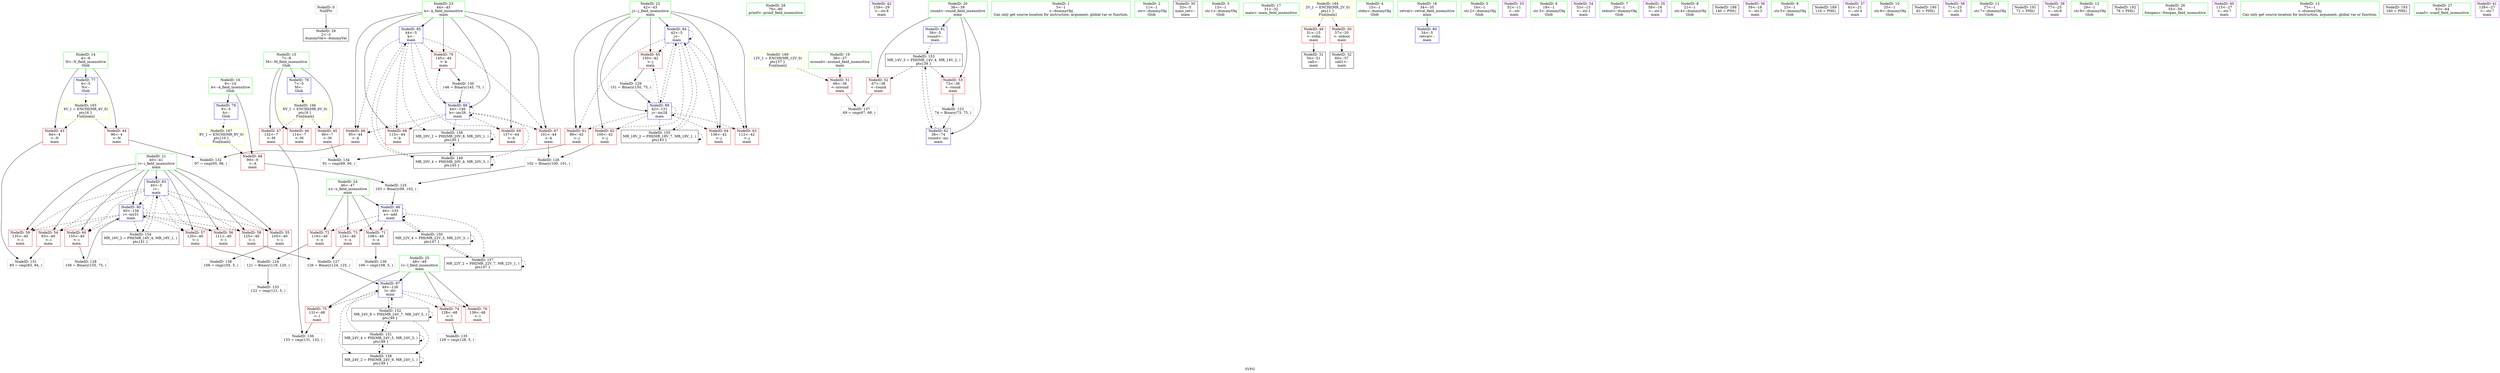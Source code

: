 digraph "SVFG" {
	label="SVFG";

	Node0x55e4366a1030 [shape=record,color=grey,label="{NodeID: 0\nNullPtr}"];
	Node0x55e4366a1030 -> Node0x55e4366babe0[style=solid];
	Node0x55e4366a11d0 [shape=record,color=green,label="{NodeID: 14\n4\<--6\nN\<--N_field_insensitive\nGlob }"];
	Node0x55e4366a11d0 -> Node0x55e4366bb770[style=solid];
	Node0x55e4366a11d0 -> Node0x55e4366bb840[style=solid];
	Node0x55e4366a11d0 -> Node0x55e4366be330[style=solid];
	Node0x55e4366bab20 [shape=record,color=green,label="{NodeID: 28\n79\<--80\nprintf\<--printf_field_insensitive\n}"];
	Node0x55e4366c1290 [shape=record,color=grey,label="{NodeID: 125\n103 = Binary(99, 102, )\n}"];
	Node0x55e4366c1290 -> Node0x55e4366beb10[style=solid];
	Node0x55e4366bb6a0 [shape=record,color=purple,label="{NodeID: 42\n159\<--29\n\<--.str.8\nmain\n}"];
	Node0x55e4366bc850 [shape=record,color=grey,label="{NodeID: 139\n109 = cmp(108, 5, )\n}"];
	Node0x55e4366bd220 [shape=record,color=red,label="{NodeID: 56\n111\<--40\n\<--i\nmain\n}"];
	Node0x55e4366cb510 [shape=record,color=black,label="{NodeID: 153\nMR_14V_3 = PHI(MR_14V_4, MR_14V_2, )\npts\{39 \}\n}"];
	Node0x55e4366cb510 -> Node0x55e4366bcee0[style=dashed];
	Node0x55e4366cb510 -> Node0x55e4366bcfb0[style=dashed];
	Node0x55e4366cb510 -> Node0x55e4366be7d0[style=dashed];
	Node0x55e4366bdd80 [shape=record,color=red,label="{NodeID: 70\n145\<--44\n\<--k\nmain\n}"];
	Node0x55e4366bdd80 -> Node0x55e4366c1a10[style=solid];
	Node0x55e4366cf8f0 [shape=record,color=yellow,style=double,label="{NodeID: 167\n8V_1 = ENCHI(MR_8V_0)\npts\{10 \}\nFun[main]}"];
	Node0x55e4366cf8f0 -> Node0x55e4366bcba0[style=dashed];
	Node0x55e4366be970 [shape=record,color=blue,label="{NodeID: 84\n42\<--5\nj\<--\nmain\n}"];
	Node0x55e4366be970 -> Node0x55e4366bd630[style=dashed];
	Node0x55e4366be970 -> Node0x55e4366bd700[style=dashed];
	Node0x55e4366be970 -> Node0x55e4366bd7d0[style=dashed];
	Node0x55e4366be970 -> Node0x55e4366bd8a0[style=dashed];
	Node0x55e4366be970 -> Node0x55e4366bd970[style=dashed];
	Node0x55e4366be970 -> Node0x55e4366be970[style=dashed];
	Node0x55e4366be970 -> Node0x55e4366bed80[style=dashed];
	Node0x55e4366be970 -> Node0x55e4366cbf10[style=dashed];
	Node0x55e4366a1980 [shape=record,color=green,label="{NodeID: 1\n5\<--1\n\<--dummyObj\nCan only get source location for instruction, argument, global var or function.}"];
	Node0x55e4366a12a0 [shape=record,color=green,label="{NodeID: 15\n7\<--8\nM\<--M_field_insensitive\nGlob }"];
	Node0x55e4366a12a0 -> Node0x55e4366bb910[style=solid];
	Node0x55e4366a12a0 -> Node0x55e4366bb9e0[style=solid];
	Node0x55e4366a12a0 -> Node0x55e4366bbab0[style=solid];
	Node0x55e4366a12a0 -> Node0x55e4366be430[style=solid];
	Node0x55e4366babe0 [shape=record,color=black,label="{NodeID: 29\n2\<--3\ndummyVal\<--dummyVal\n}"];
	Node0x55e4366c1410 [shape=record,color=grey,label="{NodeID: 126\n102 = Binary(100, 101, )\n}"];
	Node0x55e4366c1410 -> Node0x55e4366c1290[style=solid];
	Node0x55e4366bb770 [shape=record,color=red,label="{NodeID: 43\n84\<--4\n\<--N\nmain\n}"];
	Node0x55e4366bb770 -> Node0x55e4366c1b90[style=solid];
	Node0x55e4366bd2f0 [shape=record,color=red,label="{NodeID: 57\n120\<--40\n\<--i\nmain\n}"];
	Node0x55e4366bd2f0 -> Node0x55e4366c1110[style=solid];
	Node0x55e4366cba10 [shape=record,color=black,label="{NodeID: 154\nMR_16V_2 = PHI(MR_16V_4, MR_16V_1, )\npts\{41 \}\n}"];
	Node0x55e4366cba10 -> Node0x55e4366be8a0[style=dashed];
	Node0x55e4366bde50 [shape=record,color=red,label="{NodeID: 71\n108\<--46\n\<--x\nmain\n}"];
	Node0x55e4366bde50 -> Node0x55e4366bc850[style=solid];
	Node0x55e4366bea40 [shape=record,color=blue,label="{NodeID: 85\n44\<--5\nk\<--\nmain\n}"];
	Node0x55e4366bea40 -> Node0x55e4366bda40[style=dashed];
	Node0x55e4366bea40 -> Node0x55e4366bdb10[style=dashed];
	Node0x55e4366bea40 -> Node0x55e4366bdbe0[style=dashed];
	Node0x55e4366bea40 -> Node0x55e4366bdcb0[style=dashed];
	Node0x55e4366bea40 -> Node0x55e4366bdd80[style=dashed];
	Node0x55e4366bea40 -> Node0x55e4366becb0[style=dashed];
	Node0x55e4366bea40 -> Node0x55e4366ca110[style=dashed];
	Node0x55e4366bea40 -> Node0x55e4366cc410[style=dashed];
	Node0x55e4366a1450 [shape=record,color=green,label="{NodeID: 2\n11\<--1\n.str\<--dummyObj\nGlob }"];
	Node0x55e4366a13a0 [shape=record,color=green,label="{NodeID: 16\n9\<--10\nA\<--A_field_insensitive\nGlob }"];
	Node0x55e4366a13a0 -> Node0x55e4366bcba0[style=solid];
	Node0x55e4366a13a0 -> Node0x55e4366be530[style=solid];
	Node0x55e4366bace0 [shape=record,color=black,label="{NodeID: 30\n33\<--5\nmain_ret\<--\nmain\n}"];
	Node0x55e4366c1590 [shape=record,color=grey,label="{NodeID: 127\n126 = Binary(124, 125, )\n}"];
	Node0x55e4366c1590 -> Node0x55e4366bebe0[style=solid];
	Node0x55e4366bb840 [shape=record,color=red,label="{NodeID: 44\n96\<--4\n\<--N\nmain\n}"];
	Node0x55e4366bb840 -> Node0x55e4366c1d10[style=solid];
	Node0x55e4366bd3c0 [shape=record,color=red,label="{NodeID: 58\n125\<--40\n\<--i\nmain\n}"];
	Node0x55e4366bd3c0 -> Node0x55e4366c1590[style=solid];
	Node0x55e4366cbf10 [shape=record,color=black,label="{NodeID: 155\nMR_18V_2 = PHI(MR_18V_7, MR_18V_1, )\npts\{43 \}\n}"];
	Node0x55e4366cbf10 -> Node0x55e4366be970[style=dashed];
	Node0x55e4366cbf10 -> Node0x55e4366cbf10[style=dashed];
	Node0x55e4366bdf20 [shape=record,color=red,label="{NodeID: 72\n119\<--46\n\<--x\nmain\n}"];
	Node0x55e4366bdf20 -> Node0x55e4366c1110[style=solid];
	Node0x55e4366cfab0 [shape=record,color=yellow,style=double,label="{NodeID: 169\n12V_1 = ENCHI(MR_12V_0)\npts\{37 \}\nFun[main]}"];
	Node0x55e4366cfab0 -> Node0x55e4366bce10[style=dashed];
	Node0x55e4366beb10 [shape=record,color=blue,label="{NodeID: 86\n46\<--103\nx\<--add\nmain\n}"];
	Node0x55e4366beb10 -> Node0x55e4366bde50[style=dashed];
	Node0x55e4366beb10 -> Node0x55e4366bdf20[style=dashed];
	Node0x55e4366beb10 -> Node0x55e4366bdff0[style=dashed];
	Node0x55e4366beb10 -> Node0x55e4366beb10[style=dashed];
	Node0x55e4366beb10 -> Node0x55e4366ca610[style=dashed];
	Node0x55e4366beb10 -> Node0x55e4366cc910[style=dashed];
	Node0x55e43669fef0 [shape=record,color=green,label="{NodeID: 3\n13\<--1\n.str.1\<--dummyObj\nGlob }"];
	Node0x55e4366a04d0 [shape=record,color=green,label="{NodeID: 17\n31\<--32\nmain\<--main_field_insensitive\n}"];
	Node0x55e4366badb0 [shape=record,color=black,label="{NodeID: 31\n54\<--51\ncall\<--\nmain\n}"];
	Node0x55e4366c1710 [shape=record,color=grey,label="{NodeID: 128\n156 = Binary(155, 75, )\n}"];
	Node0x55e4366c1710 -> Node0x55e4366bee50[style=solid];
	Node0x55e4366bb910 [shape=record,color=red,label="{NodeID: 45\n90\<--7\n\<--M\nmain\n}"];
	Node0x55e4366bb910 -> Node0x55e4366c2010[style=solid];
	Node0x55e4366bd490 [shape=record,color=red,label="{NodeID: 59\n135\<--40\n\<--i\nmain\n}"];
	Node0x55e4366cc410 [shape=record,color=black,label="{NodeID: 156\nMR_20V_2 = PHI(MR_20V_8, MR_20V_1, )\npts\{45 \}\n}"];
	Node0x55e4366cc410 -> Node0x55e4366ca110[style=dashed];
	Node0x55e4366cc410 -> Node0x55e4366cc410[style=dashed];
	Node0x55e4366bdff0 [shape=record,color=red,label="{NodeID: 73\n124\<--46\n\<--x\nmain\n}"];
	Node0x55e4366bdff0 -> Node0x55e4366c1590[style=solid];
	Node0x55e4366bebe0 [shape=record,color=blue,label="{NodeID: 87\n48\<--126\nl\<--div\nmain\n}"];
	Node0x55e4366bebe0 -> Node0x55e4366be0c0[style=dashed];
	Node0x55e4366bebe0 -> Node0x55e4366be190[style=dashed];
	Node0x55e4366bebe0 -> Node0x55e4366be260[style=dashed];
	Node0x55e4366bebe0 -> Node0x55e4366cb010[style=dashed];
	Node0x55e4366bebe0 -> Node0x55e4366cce10[style=dashed];
	Node0x55e43669fda0 [shape=record,color=green,label="{NodeID: 4\n15\<--1\nstdin\<--dummyObj\nGlob }"];
	Node0x55e4366a05d0 [shape=record,color=green,label="{NodeID: 18\n34\<--35\nretval\<--retval_field_insensitive\nmain\n}"];
	Node0x55e4366a05d0 -> Node0x55e4366be630[style=solid];
	Node0x55e4366bae80 [shape=record,color=black,label="{NodeID: 32\n60\<--57\ncall1\<--\nmain\n}"];
	Node0x55e4366c1890 [shape=record,color=grey,label="{NodeID: 129\n151 = Binary(150, 75, )\n}"];
	Node0x55e4366c1890 -> Node0x55e4366bed80[style=solid];
	Node0x55e4366bb9e0 [shape=record,color=red,label="{NodeID: 46\n114\<--7\n\<--M\nmain\n}"];
	Node0x55e4366bd560 [shape=record,color=red,label="{NodeID: 60\n155\<--40\n\<--i\nmain\n}"];
	Node0x55e4366bd560 -> Node0x55e4366c1710[style=solid];
	Node0x55e4366cc910 [shape=record,color=black,label="{NodeID: 157\nMR_22V_2 = PHI(MR_22V_7, MR_22V_1, )\npts\{47 \}\n}"];
	Node0x55e4366cc910 -> Node0x55e4366ca610[style=dashed];
	Node0x55e4366cc910 -> Node0x55e4366cc910[style=dashed];
	Node0x55e4366be0c0 [shape=record,color=red,label="{NodeID: 74\n128\<--48\n\<--l\nmain\n}"];
	Node0x55e4366be0c0 -> Node0x55e4366c2190[style=solid];
	Node0x55e4366becb0 [shape=record,color=blue,label="{NodeID: 88\n44\<--146\nk\<--inc26\nmain\n}"];
	Node0x55e4366becb0 -> Node0x55e4366bda40[style=dashed];
	Node0x55e4366becb0 -> Node0x55e4366bdb10[style=dashed];
	Node0x55e4366becb0 -> Node0x55e4366bdbe0[style=dashed];
	Node0x55e4366becb0 -> Node0x55e4366bdcb0[style=dashed];
	Node0x55e4366becb0 -> Node0x55e4366bdd80[style=dashed];
	Node0x55e4366becb0 -> Node0x55e4366becb0[style=dashed];
	Node0x55e4366becb0 -> Node0x55e4366ca110[style=dashed];
	Node0x55e4366becb0 -> Node0x55e4366cc410[style=dashed];
	Node0x55e4366a0070 [shape=record,color=green,label="{NodeID: 5\n16\<--1\n.str.2\<--dummyObj\nGlob }"];
	Node0x55e4366a06a0 [shape=record,color=green,label="{NodeID: 19\n36\<--37\nnround\<--nround_field_insensitive\nmain\n}"];
	Node0x55e4366a06a0 -> Node0x55e4366bce10[style=solid];
	Node0x55e4366baf50 [shape=record,color=purple,label="{NodeID: 33\n52\<--11\n\<--.str\nmain\n}"];
	Node0x55e4366c1a10 [shape=record,color=grey,label="{NodeID: 130\n146 = Binary(145, 75, )\n}"];
	Node0x55e4366c1a10 -> Node0x55e4366becb0[style=solid];
	Node0x55e4366bbab0 [shape=record,color=red,label="{NodeID: 47\n132\<--7\n\<--M\nmain\n}"];
	Node0x55e4366bbab0 -> Node0x55e4366bc3d0[style=solid];
	Node0x55e4366bd630 [shape=record,color=red,label="{NodeID: 61\n89\<--42\n\<--j\nmain\n}"];
	Node0x55e4366bd630 -> Node0x55e4366c2010[style=solid];
	Node0x55e4366cce10 [shape=record,color=black,label="{NodeID: 158\nMR_24V_2 = PHI(MR_24V_9, MR_24V_1, )\npts\{49 \}\n}"];
	Node0x55e4366cce10 -> Node0x55e4366cab10[style=dashed];
	Node0x55e4366cce10 -> Node0x55e4366cce10[style=dashed];
	Node0x55e4366be190 [shape=record,color=red,label="{NodeID: 75\n131\<--48\n\<--l\nmain\n}"];
	Node0x55e4366be190 -> Node0x55e4366bc3d0[style=solid];
	Node0x55e4366bed80 [shape=record,color=blue,label="{NodeID: 89\n42\<--151\nj\<--inc28\nmain\n}"];
	Node0x55e4366bed80 -> Node0x55e4366bd630[style=dashed];
	Node0x55e4366bed80 -> Node0x55e4366bd700[style=dashed];
	Node0x55e4366bed80 -> Node0x55e4366bd7d0[style=dashed];
	Node0x55e4366bed80 -> Node0x55e4366bd8a0[style=dashed];
	Node0x55e4366bed80 -> Node0x55e4366bd970[style=dashed];
	Node0x55e4366bed80 -> Node0x55e4366be970[style=dashed];
	Node0x55e4366bed80 -> Node0x55e4366bed80[style=dashed];
	Node0x55e4366bed80 -> Node0x55e4366cbf10[style=dashed];
	Node0x55e4366a0100 [shape=record,color=green,label="{NodeID: 6\n18\<--1\n.str.3\<--dummyObj\nGlob }"];
	Node0x55e4366a0770 [shape=record,color=green,label="{NodeID: 20\n38\<--39\nround\<--round_field_insensitive\nmain\n}"];
	Node0x55e4366a0770 -> Node0x55e4366bcee0[style=solid];
	Node0x55e4366a0770 -> Node0x55e4366bcfb0[style=solid];
	Node0x55e4366a0770 -> Node0x55e4366be700[style=solid];
	Node0x55e4366a0770 -> Node0x55e4366be7d0[style=solid];
	Node0x55e4366bb020 [shape=record,color=purple,label="{NodeID: 34\n53\<--13\n\<--.str.1\nmain\n}"];
	Node0x55e4366c1b90 [shape=record,color=grey,label="{NodeID: 131\n85 = cmp(83, 84, )\n}"];
	Node0x55e4366bcba0 [shape=record,color=red,label="{NodeID: 48\n99\<--9\n\<--A\nmain\n}"];
	Node0x55e4366bcba0 -> Node0x55e4366c1290[style=solid];
	Node0x55e4366bd700 [shape=record,color=red,label="{NodeID: 62\n100\<--42\n\<--j\nmain\n}"];
	Node0x55e4366bd700 -> Node0x55e4366c1410[style=solid];
	Node0x55e4366be260 [shape=record,color=red,label="{NodeID: 76\n138\<--48\n\<--l\nmain\n}"];
	Node0x55e4366bee50 [shape=record,color=blue,label="{NodeID: 90\n40\<--156\ni\<--inc31\nmain\n}"];
	Node0x55e4366bee50 -> Node0x55e4366bd080[style=dashed];
	Node0x55e4366bee50 -> Node0x55e4366bd150[style=dashed];
	Node0x55e4366bee50 -> Node0x55e4366bd220[style=dashed];
	Node0x55e4366bee50 -> Node0x55e4366bd2f0[style=dashed];
	Node0x55e4366bee50 -> Node0x55e4366bd3c0[style=dashed];
	Node0x55e4366bee50 -> Node0x55e4366bd490[style=dashed];
	Node0x55e4366bee50 -> Node0x55e4366bd560[style=dashed];
	Node0x55e4366bee50 -> Node0x55e4366bee50[style=dashed];
	Node0x55e4366bee50 -> Node0x55e4366cba10[style=dashed];
	Node0x55e4366ba200 [shape=record,color=green,label="{NodeID: 7\n20\<--1\nstdout\<--dummyObj\nGlob }"];
	Node0x55e4366a0840 [shape=record,color=green,label="{NodeID: 21\n40\<--41\ni\<--i_field_insensitive\nmain\n}"];
	Node0x55e4366a0840 -> Node0x55e4366bd080[style=solid];
	Node0x55e4366a0840 -> Node0x55e4366bd150[style=solid];
	Node0x55e4366a0840 -> Node0x55e4366bd220[style=solid];
	Node0x55e4366a0840 -> Node0x55e4366bd2f0[style=solid];
	Node0x55e4366a0840 -> Node0x55e4366bd3c0[style=solid];
	Node0x55e4366a0840 -> Node0x55e4366bd490[style=solid];
	Node0x55e4366a0840 -> Node0x55e4366bd560[style=solid];
	Node0x55e4366a0840 -> Node0x55e4366be8a0[style=solid];
	Node0x55e4366a0840 -> Node0x55e4366bee50[style=solid];
	Node0x55e4366bb0f0 [shape=record,color=purple,label="{NodeID: 35\n58\<--16\n\<--.str.2\nmain\n}"];
	Node0x55e4366c1d10 [shape=record,color=grey,label="{NodeID: 132\n97 = cmp(95, 96, )\n}"];
	Node0x55e4366bcc70 [shape=record,color=red,label="{NodeID: 49\n51\<--15\n\<--stdin\nmain\n}"];
	Node0x55e4366bcc70 -> Node0x55e4366badb0[style=solid];
	Node0x55e4366bd7d0 [shape=record,color=red,label="{NodeID: 63\n112\<--42\n\<--j\nmain\n}"];
	Node0x55e4366be330 [shape=record,color=blue,label="{NodeID: 77\n4\<--5\nN\<--\nGlob }"];
	Node0x55e4366be330 -> Node0x55e4366cf730[style=dashed];
	Node0x55e4366ba290 [shape=record,color=green,label="{NodeID: 8\n21\<--1\n.str.4\<--dummyObj\nGlob }"];
	Node0x55e4366d9800 [shape=record,color=black,label="{NodeID: 188\n140 = PHI()\n}"];
	Node0x55e4366a0910 [shape=record,color=green,label="{NodeID: 22\n42\<--43\nj\<--j_field_insensitive\nmain\n}"];
	Node0x55e4366a0910 -> Node0x55e4366bd630[style=solid];
	Node0x55e4366a0910 -> Node0x55e4366bd700[style=solid];
	Node0x55e4366a0910 -> Node0x55e4366bd7d0[style=solid];
	Node0x55e4366a0910 -> Node0x55e4366bd8a0[style=solid];
	Node0x55e4366a0910 -> Node0x55e4366bd970[style=solid];
	Node0x55e4366a0910 -> Node0x55e4366be970[style=solid];
	Node0x55e4366a0910 -> Node0x55e4366bed80[style=solid];
	Node0x55e4366bb1c0 [shape=record,color=purple,label="{NodeID: 36\n59\<--18\n\<--.str.3\nmain\n}"];
	Node0x55e4366c1e90 [shape=record,color=grey,label="{NodeID: 133\n122 = cmp(121, 5, )\n}"];
	Node0x55e4366bcd40 [shape=record,color=red,label="{NodeID: 50\n57\<--20\n\<--stdout\nmain\n}"];
	Node0x55e4366bcd40 -> Node0x55e4366bae80[style=solid];
	Node0x55e4366bd8a0 [shape=record,color=red,label="{NodeID: 64\n136\<--42\n\<--j\nmain\n}"];
	Node0x55e4366be430 [shape=record,color=blue,label="{NodeID: 78\n7\<--5\nM\<--\nGlob }"];
	Node0x55e4366be430 -> Node0x55e4366cf810[style=dashed];
	Node0x55e4366a0250 [shape=record,color=green,label="{NodeID: 9\n23\<--1\n.str.5\<--dummyObj\nGlob }"];
	Node0x55e4366d9d20 [shape=record,color=black,label="{NodeID: 189\n116 = PHI()\n}"];
	Node0x55e4366a09e0 [shape=record,color=green,label="{NodeID: 23\n44\<--45\nk\<--k_field_insensitive\nmain\n}"];
	Node0x55e4366a09e0 -> Node0x55e4366bda40[style=solid];
	Node0x55e4366a09e0 -> Node0x55e4366bdb10[style=solid];
	Node0x55e4366a09e0 -> Node0x55e4366bdbe0[style=solid];
	Node0x55e4366a09e0 -> Node0x55e4366bdcb0[style=solid];
	Node0x55e4366a09e0 -> Node0x55e4366bdd80[style=solid];
	Node0x55e4366a09e0 -> Node0x55e4366bea40[style=solid];
	Node0x55e4366a09e0 -> Node0x55e4366becb0[style=solid];
	Node0x55e4366bb290 [shape=record,color=purple,label="{NodeID: 37\n61\<--21\n\<--.str.4\nmain\n}"];
	Node0x55e4366c2010 [shape=record,color=grey,label="{NodeID: 134\n91 = cmp(89, 90, )\n}"];
	Node0x55e4366bce10 [shape=record,color=red,label="{NodeID: 51\n68\<--36\n\<--nround\nmain\n}"];
	Node0x55e4366bce10 -> Node0x55e4366bc550[style=solid];
	Node0x55e4366bd970 [shape=record,color=red,label="{NodeID: 65\n150\<--42\n\<--j\nmain\n}"];
	Node0x55e4366bd970 -> Node0x55e4366c1890[style=solid];
	Node0x55e4366be530 [shape=record,color=blue,label="{NodeID: 79\n9\<--5\nA\<--\nGlob }"];
	Node0x55e4366be530 -> Node0x55e4366cf8f0[style=dashed];
	Node0x55e4366a02e0 [shape=record,color=green,label="{NodeID: 10\n25\<--1\n.str.6\<--dummyObj\nGlob }"];
	Node0x55e4366d9e20 [shape=record,color=black,label="{NodeID: 190\n62 = PHI()\n}"];
	Node0x55e4366a0ab0 [shape=record,color=green,label="{NodeID: 24\n46\<--47\nx\<--x_field_insensitive\nmain\n}"];
	Node0x55e4366a0ab0 -> Node0x55e4366bde50[style=solid];
	Node0x55e4366a0ab0 -> Node0x55e4366bdf20[style=solid];
	Node0x55e4366a0ab0 -> Node0x55e4366bdff0[style=solid];
	Node0x55e4366a0ab0 -> Node0x55e4366beb10[style=solid];
	Node0x55e4366bb360 [shape=record,color=purple,label="{NodeID: 38\n71\<--23\n\<--.str.5\nmain\n}"];
	Node0x55e4366c2190 [shape=record,color=grey,label="{NodeID: 135\n129 = cmp(128, 5, )\n}"];
	Node0x55e4366bcee0 [shape=record,color=red,label="{NodeID: 52\n67\<--38\n\<--round\nmain\n}"];
	Node0x55e4366bcee0 -> Node0x55e4366bc550[style=solid];
	Node0x55e4366ca110 [shape=record,color=black,label="{NodeID: 149\nMR_20V_4 = PHI(MR_20V_6, MR_20V_3, )\npts\{45 \}\n}"];
	Node0x55e4366ca110 -> Node0x55e4366bea40[style=dashed];
	Node0x55e4366ca110 -> Node0x55e4366ca110[style=dashed];
	Node0x55e4366ca110 -> Node0x55e4366cc410[style=dashed];
	Node0x55e4366bda40 [shape=record,color=red,label="{NodeID: 66\n95\<--44\n\<--k\nmain\n}"];
	Node0x55e4366bda40 -> Node0x55e4366c1d10[style=solid];
	Node0x55e4366be630 [shape=record,color=blue,label="{NodeID: 80\n34\<--5\nretval\<--\nmain\n}"];
	Node0x55e4366ba540 [shape=record,color=green,label="{NodeID: 11\n27\<--1\n.str.7\<--dummyObj\nGlob }"];
	Node0x55e4366d9f20 [shape=record,color=black,label="{NodeID: 191\n72 = PHI()\n}"];
	Node0x55e4366a0b80 [shape=record,color=green,label="{NodeID: 25\n48\<--49\nl\<--l_field_insensitive\nmain\n}"];
	Node0x55e4366a0b80 -> Node0x55e4366be0c0[style=solid];
	Node0x55e4366a0b80 -> Node0x55e4366be190[style=solid];
	Node0x55e4366a0b80 -> Node0x55e4366be260[style=solid];
	Node0x55e4366a0b80 -> Node0x55e4366bebe0[style=solid];
	Node0x55e4366bb430 [shape=record,color=purple,label="{NodeID: 39\n77\<--25\n\<--.str.6\nmain\n}"];
	Node0x55e4366bc3d0 [shape=record,color=grey,label="{NodeID: 136\n133 = cmp(131, 132, )\n}"];
	Node0x55e4366bcfb0 [shape=record,color=red,label="{NodeID: 53\n73\<--38\n\<--round\nmain\n}"];
	Node0x55e4366bcfb0 -> Node0x55e4366c0f90[style=solid];
	Node0x55e4366ca610 [shape=record,color=black,label="{NodeID: 150\nMR_22V_4 = PHI(MR_22V_5, MR_22V_3, )\npts\{47 \}\n}"];
	Node0x55e4366ca610 -> Node0x55e4366beb10[style=dashed];
	Node0x55e4366ca610 -> Node0x55e4366ca610[style=dashed];
	Node0x55e4366ca610 -> Node0x55e4366cc910[style=dashed];
	Node0x55e4366bdb10 [shape=record,color=red,label="{NodeID: 67\n101\<--44\n\<--k\nmain\n}"];
	Node0x55e4366bdb10 -> Node0x55e4366c1410[style=solid];
	Node0x55e4366cec10 [shape=record,color=yellow,style=double,label="{NodeID: 164\n2V_1 = ENCHI(MR_2V_0)\npts\{1 \}\nFun[main]}"];
	Node0x55e4366cec10 -> Node0x55e4366bcc70[style=dashed];
	Node0x55e4366cec10 -> Node0x55e4366bcd40[style=dashed];
	Node0x55e4366be700 [shape=record,color=blue,label="{NodeID: 81\n38\<--5\nround\<--\nmain\n}"];
	Node0x55e4366be700 -> Node0x55e4366cb510[style=dashed];
	Node0x55e4366ba610 [shape=record,color=green,label="{NodeID: 12\n29\<--1\n.str.8\<--dummyObj\nGlob }"];
	Node0x55e4366bf2f0 [shape=record,color=black,label="{NodeID: 192\n78 = PHI()\n}"];
	Node0x55e4366a0c50 [shape=record,color=green,label="{NodeID: 26\n55\<--56\nfreopen\<--freopen_field_insensitive\n}"];
	Node0x55e4366c0f90 [shape=record,color=grey,label="{NodeID: 123\n74 = Binary(73, 75, )\n}"];
	Node0x55e4366c0f90 -> Node0x55e4366be7d0[style=solid];
	Node0x55e4366bb500 [shape=record,color=purple,label="{NodeID: 40\n115\<--27\n\<--.str.7\nmain\n}"];
	Node0x55e4366bc550 [shape=record,color=grey,label="{NodeID: 137\n69 = cmp(67, 68, )\n}"];
	Node0x55e4366bd080 [shape=record,color=red,label="{NodeID: 54\n83\<--40\n\<--i\nmain\n}"];
	Node0x55e4366bd080 -> Node0x55e4366c1b90[style=solid];
	Node0x55e4366cab10 [shape=record,color=black,label="{NodeID: 151\nMR_24V_4 = PHI(MR_24V_5, MR_24V_3, )\npts\{49 \}\n}"];
	Node0x55e4366cab10 -> Node0x55e4366bebe0[style=dashed];
	Node0x55e4366cab10 -> Node0x55e4366cab10[style=dashed];
	Node0x55e4366cab10 -> Node0x55e4366cb010[style=dashed];
	Node0x55e4366cab10 -> Node0x55e4366cce10[style=dashed];
	Node0x55e4366bdbe0 [shape=record,color=red,label="{NodeID: 68\n113\<--44\n\<--k\nmain\n}"];
	Node0x55e4366cf730 [shape=record,color=yellow,style=double,label="{NodeID: 165\n4V_1 = ENCHI(MR_4V_0)\npts\{6 \}\nFun[main]}"];
	Node0x55e4366cf730 -> Node0x55e4366bb770[style=dashed];
	Node0x55e4366cf730 -> Node0x55e4366bb840[style=dashed];
	Node0x55e4366be7d0 [shape=record,color=blue,label="{NodeID: 82\n38\<--74\nround\<--inc\nmain\n}"];
	Node0x55e4366be7d0 -> Node0x55e4366cb510[style=dashed];
	Node0x55e4366ba6e0 [shape=record,color=green,label="{NodeID: 13\n75\<--1\n\<--dummyObj\nCan only get source location for instruction, argument, global var or function.}"];
	Node0x55e4366bf3f0 [shape=record,color=black,label="{NodeID: 193\n160 = PHI()\n}"];
	Node0x55e4366a0d50 [shape=record,color=green,label="{NodeID: 27\n63\<--64\nscanf\<--scanf_field_insensitive\n}"];
	Node0x55e4366c1110 [shape=record,color=grey,label="{NodeID: 124\n121 = Binary(119, 120, )\n}"];
	Node0x55e4366c1110 -> Node0x55e4366c1e90[style=solid];
	Node0x55e4366bb5d0 [shape=record,color=purple,label="{NodeID: 41\n139\<--27\n\<--.str.7\nmain\n}"];
	Node0x55e4366bc6d0 [shape=record,color=grey,label="{NodeID: 138\n106 = cmp(105, 5, )\n}"];
	Node0x55e4366bd150 [shape=record,color=red,label="{NodeID: 55\n105\<--40\n\<--i\nmain\n}"];
	Node0x55e4366bd150 -> Node0x55e4366bc6d0[style=solid];
	Node0x55e4366cb010 [shape=record,color=black,label="{NodeID: 152\nMR_24V_8 = PHI(MR_24V_7, MR_24V_5, )\npts\{49 \}\n}"];
	Node0x55e4366cb010 -> Node0x55e4366bebe0[style=dashed];
	Node0x55e4366cb010 -> Node0x55e4366cab10[style=dashed];
	Node0x55e4366cb010 -> Node0x55e4366cb010[style=dashed];
	Node0x55e4366cb010 -> Node0x55e4366cce10[style=dashed];
	Node0x55e4366bdcb0 [shape=record,color=red,label="{NodeID: 69\n137\<--44\n\<--k\nmain\n}"];
	Node0x55e4366cf810 [shape=record,color=yellow,style=double,label="{NodeID: 166\n6V_1 = ENCHI(MR_6V_0)\npts\{8 \}\nFun[main]}"];
	Node0x55e4366cf810 -> Node0x55e4366bb910[style=dashed];
	Node0x55e4366cf810 -> Node0x55e4366bb9e0[style=dashed];
	Node0x55e4366cf810 -> Node0x55e4366bbab0[style=dashed];
	Node0x55e4366be8a0 [shape=record,color=blue,label="{NodeID: 83\n40\<--5\ni\<--\nmain\n}"];
	Node0x55e4366be8a0 -> Node0x55e4366bd080[style=dashed];
	Node0x55e4366be8a0 -> Node0x55e4366bd150[style=dashed];
	Node0x55e4366be8a0 -> Node0x55e4366bd220[style=dashed];
	Node0x55e4366be8a0 -> Node0x55e4366bd2f0[style=dashed];
	Node0x55e4366be8a0 -> Node0x55e4366bd3c0[style=dashed];
	Node0x55e4366be8a0 -> Node0x55e4366bd490[style=dashed];
	Node0x55e4366be8a0 -> Node0x55e4366bd560[style=dashed];
	Node0x55e4366be8a0 -> Node0x55e4366bee50[style=dashed];
	Node0x55e4366be8a0 -> Node0x55e4366cba10[style=dashed];
}
